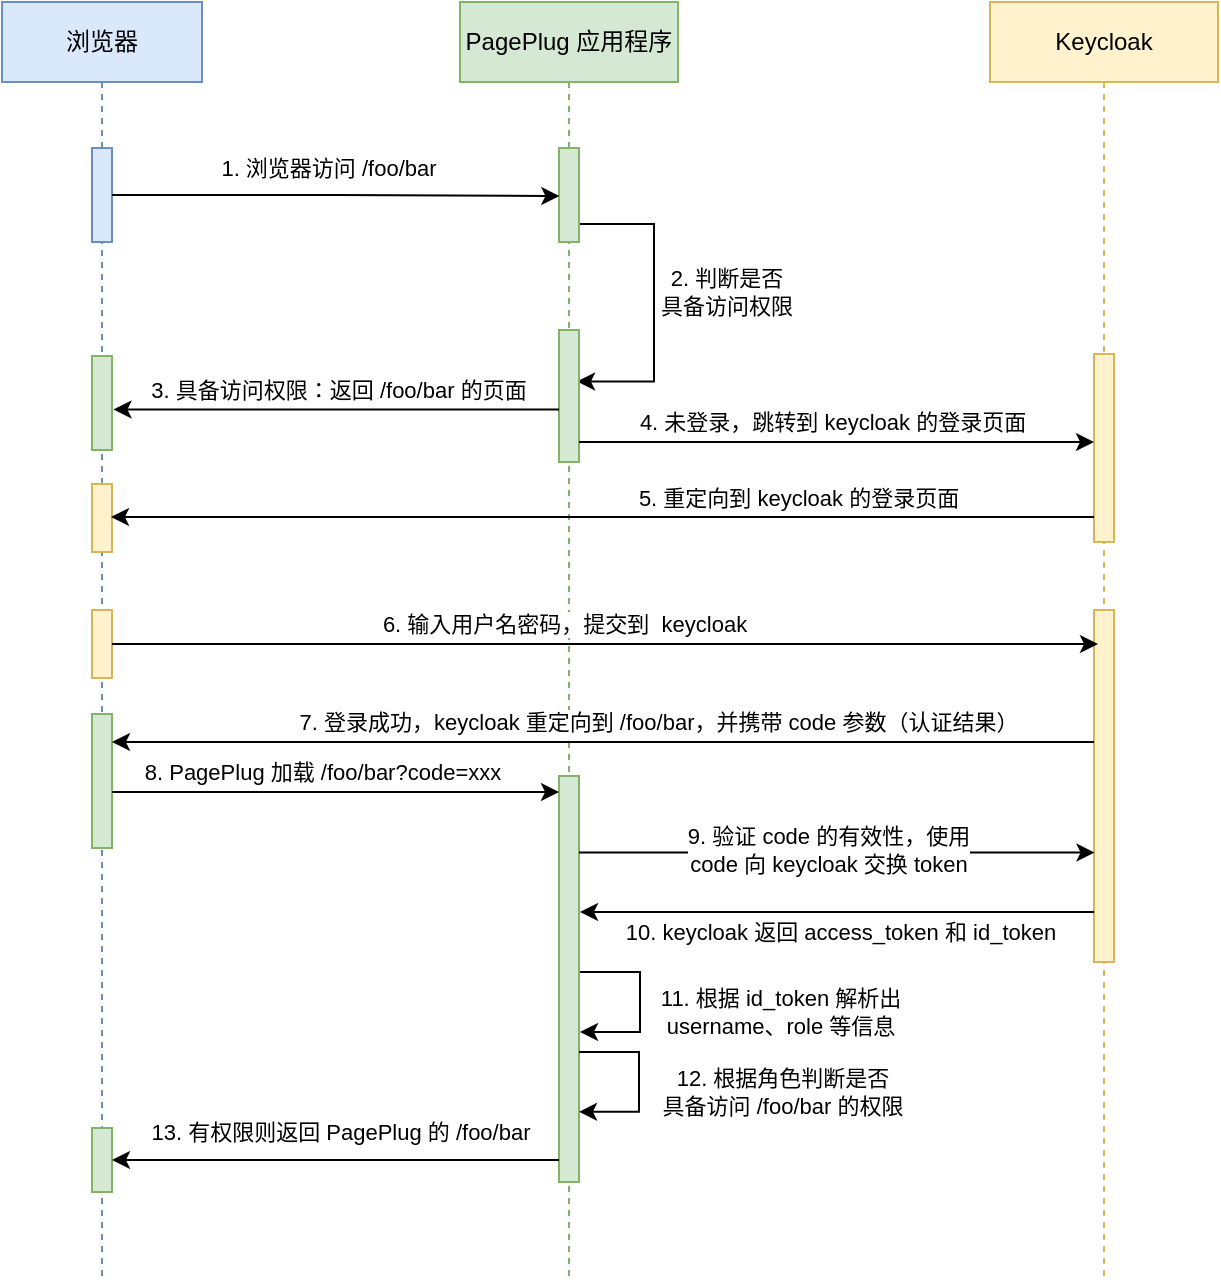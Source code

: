<mxfile version="17.2.4" type="device" pages="4"><diagram id="oKPILsLDFuCRK46a3jwU" name="第 1 页"><mxGraphModel dx="1422" dy="2044" grid="1" gridSize="10" guides="1" tooltips="1" connect="1" arrows="1" fold="1" page="1" pageScale="1" pageWidth="827" pageHeight="1169" math="0" shadow="0"><root><mxCell id="0"/><mxCell id="1" parent="0"/><mxCell id="AQkaFnhrsGPg9pRmZeqi-3" value="浏览器" style="shape=umlLifeline;perimeter=lifelinePerimeter;whiteSpace=wrap;html=1;container=1;collapsible=0;recursiveResize=0;outlineConnect=0;fillColor=#dae8fc;strokeColor=#6c8ebf;" parent="1" vertex="1"><mxGeometry x="90" y="-1120" width="100" height="640" as="geometry"/></mxCell><mxCell id="AQkaFnhrsGPg9pRmZeqi-5" value="" style="html=1;points=[];perimeter=orthogonalPerimeter;fillColor=#dae8fc;strokeColor=#6c8ebf;" parent="AQkaFnhrsGPg9pRmZeqi-3" vertex="1"><mxGeometry x="45" y="73" width="10" height="47" as="geometry"/></mxCell><mxCell id="AQkaFnhrsGPg9pRmZeqi-13" value="" style="html=1;points=[];perimeter=orthogonalPerimeter;fillColor=#d5e8d4;strokeColor=#82b366;" parent="AQkaFnhrsGPg9pRmZeqi-3" vertex="1"><mxGeometry x="45" y="177" width="10" height="47" as="geometry"/></mxCell><mxCell id="AQkaFnhrsGPg9pRmZeqi-24" value="" style="html=1;points=[];perimeter=orthogonalPerimeter;fillColor=#fff2cc;strokeColor=#d6b656;" parent="AQkaFnhrsGPg9pRmZeqi-3" vertex="1"><mxGeometry x="45" y="241" width="10" height="34" as="geometry"/></mxCell><mxCell id="AQkaFnhrsGPg9pRmZeqi-28" value="" style="html=1;points=[];perimeter=orthogonalPerimeter;fillColor=#fff2cc;strokeColor=#d6b656;" parent="AQkaFnhrsGPg9pRmZeqi-3" vertex="1"><mxGeometry x="45" y="304" width="10" height="34" as="geometry"/></mxCell><mxCell id="AQkaFnhrsGPg9pRmZeqi-34" value="" style="html=1;points=[];perimeter=orthogonalPerimeter;fillColor=#d5e8d4;strokeColor=#82b366;" parent="AQkaFnhrsGPg9pRmZeqi-3" vertex="1"><mxGeometry x="45" y="356" width="10" height="67" as="geometry"/></mxCell><mxCell id="AQkaFnhrsGPg9pRmZeqi-44" value="" style="html=1;points=[];perimeter=orthogonalPerimeter;fillColor=#d5e8d4;strokeColor=#82b366;" parent="AQkaFnhrsGPg9pRmZeqi-3" vertex="1"><mxGeometry x="45" y="563" width="10" height="32" as="geometry"/></mxCell><mxCell id="AQkaFnhrsGPg9pRmZeqi-4" value="PagePlug 应用程序" style="shape=umlLifeline;perimeter=lifelinePerimeter;whiteSpace=wrap;html=1;container=1;collapsible=0;recursiveResize=0;outlineConnect=0;fillColor=#d5e8d4;strokeColor=#82b366;" parent="1" vertex="1"><mxGeometry x="319" y="-1120" width="109" height="640" as="geometry"/></mxCell><mxCell id="AQkaFnhrsGPg9pRmZeqi-11" style="edgeStyle=orthogonalEdgeStyle;rounded=0;orthogonalLoop=1;jettySize=auto;html=1;entryX=0.9;entryY=0.39;entryDx=0;entryDy=0;entryPerimeter=0;" parent="AQkaFnhrsGPg9pRmZeqi-4" source="AQkaFnhrsGPg9pRmZeqi-6" target="AQkaFnhrsGPg9pRmZeqi-10" edge="1"><mxGeometry relative="1" as="geometry"><Array as="points"><mxPoint x="97" y="111"/><mxPoint x="97" y="190"/></Array></mxGeometry></mxCell><mxCell id="AQkaFnhrsGPg9pRmZeqi-12" value="2. 判断是否&lt;br&gt;具备访问权限" style="edgeLabel;html=1;align=center;verticalAlign=middle;resizable=0;points=[];" parent="AQkaFnhrsGPg9pRmZeqi-11" vertex="1" connectable="0"><mxGeometry x="-0.076" relative="1" as="geometry"><mxPoint x="36" as="offset"/></mxGeometry></mxCell><mxCell id="AQkaFnhrsGPg9pRmZeqi-6" value="" style="html=1;points=[];perimeter=orthogonalPerimeter;fillColor=#d5e8d4;strokeColor=#82b366;" parent="AQkaFnhrsGPg9pRmZeqi-4" vertex="1"><mxGeometry x="49.5" y="73" width="10" height="47" as="geometry"/></mxCell><mxCell id="AQkaFnhrsGPg9pRmZeqi-10" value="" style="html=1;points=[];perimeter=orthogonalPerimeter;fillColor=#d5e8d4;strokeColor=#82b366;" parent="AQkaFnhrsGPg9pRmZeqi-4" vertex="1"><mxGeometry x="49.5" y="164" width="10" height="66" as="geometry"/></mxCell><mxCell id="AQkaFnhrsGPg9pRmZeqi-31" value="" style="html=1;points=[];perimeter=orthogonalPerimeter;fillColor=#d5e8d4;strokeColor=#82b366;" parent="AQkaFnhrsGPg9pRmZeqi-4" vertex="1"><mxGeometry x="49.5" y="387" width="10" height="203" as="geometry"/></mxCell><mxCell id="AQkaFnhrsGPg9pRmZeqi-42" value="11. 根据 id_token 解析出 &lt;br&gt;username、role 等信息" style="edgeStyle=orthogonalEdgeStyle;rounded=0;orthogonalLoop=1;jettySize=auto;html=1;" parent="AQkaFnhrsGPg9pRmZeqi-4" edge="1"><mxGeometry x="0.11" y="70" relative="1" as="geometry"><mxPoint x="60" y="485" as="sourcePoint"/><mxPoint x="60" y="515" as="targetPoint"/><Array as="points"><mxPoint x="90" y="485"/><mxPoint x="90" y="515"/></Array><mxPoint as="offset"/></mxGeometry></mxCell><mxCell id="AQkaFnhrsGPg9pRmZeqi-43" value="12. 根据角色判断是否&lt;br&gt;具备访问 /foo/bar 的权限" style="edgeStyle=orthogonalEdgeStyle;rounded=0;orthogonalLoop=1;jettySize=auto;html=1;exitX=1.05;exitY=0.536;exitDx=0;exitDy=0;exitPerimeter=0;" parent="AQkaFnhrsGPg9pRmZeqi-4" edge="1"><mxGeometry x="0.112" y="71" relative="1" as="geometry"><mxPoint x="59.5" y="524.998" as="sourcePoint"/><mxPoint x="59.5" y="554.91" as="targetPoint"/><Array as="points"><mxPoint x="89.5" y="524.91"/><mxPoint x="89.5" y="554.91"/></Array><mxPoint as="offset"/></mxGeometry></mxCell><mxCell id="AQkaFnhrsGPg9pRmZeqi-8" style="edgeStyle=orthogonalEdgeStyle;rounded=0;orthogonalLoop=1;jettySize=auto;html=1;entryX=0.017;entryY=0.511;entryDx=0;entryDy=0;entryPerimeter=0;" parent="1" source="AQkaFnhrsGPg9pRmZeqi-5" target="AQkaFnhrsGPg9pRmZeqi-6" edge="1"><mxGeometry relative="1" as="geometry"/></mxCell><mxCell id="AQkaFnhrsGPg9pRmZeqi-9" value="1. 浏览器访问 /foo/bar" style="edgeLabel;html=1;align=center;verticalAlign=middle;resizable=0;points=[];" parent="AQkaFnhrsGPg9pRmZeqi-8" vertex="1" connectable="0"><mxGeometry x="-0.152" y="2" relative="1" as="geometry"><mxPoint x="13" y="-12" as="offset"/></mxGeometry></mxCell><mxCell id="AQkaFnhrsGPg9pRmZeqi-15" style="edgeStyle=orthogonalEdgeStyle;rounded=0;orthogonalLoop=1;jettySize=auto;html=1;entryX=1.075;entryY=0.569;entryDx=0;entryDy=0;entryPerimeter=0;" parent="1" source="AQkaFnhrsGPg9pRmZeqi-10" target="AQkaFnhrsGPg9pRmZeqi-13" edge="1"><mxGeometry relative="1" as="geometry"><Array as="points"><mxPoint x="257" y="-916"/></Array></mxGeometry></mxCell><mxCell id="AQkaFnhrsGPg9pRmZeqi-16" value="3. 具备访问权限：返回 /foo/bar 的页面" style="edgeLabel;html=1;align=center;verticalAlign=middle;resizable=0;points=[];" parent="AQkaFnhrsGPg9pRmZeqi-15" vertex="1" connectable="0"><mxGeometry x="0.042" relative="1" as="geometry"><mxPoint x="5" y="-10" as="offset"/></mxGeometry></mxCell><mxCell id="AQkaFnhrsGPg9pRmZeqi-17" value="Keycloak" style="shape=umlLifeline;perimeter=lifelinePerimeter;whiteSpace=wrap;html=1;container=1;collapsible=0;recursiveResize=0;outlineConnect=0;fillColor=#fff2cc;strokeColor=#d6b656;" parent="1" vertex="1"><mxGeometry x="584" y="-1120" width="114" height="640" as="geometry"/></mxCell><mxCell id="AQkaFnhrsGPg9pRmZeqi-21" value="" style="html=1;points=[];perimeter=orthogonalPerimeter;fillColor=#fff2cc;strokeColor=#d6b656;" parent="AQkaFnhrsGPg9pRmZeqi-17" vertex="1"><mxGeometry x="52" y="176" width="10" height="94" as="geometry"/></mxCell><mxCell id="AQkaFnhrsGPg9pRmZeqi-27" value="" style="html=1;points=[];perimeter=orthogonalPerimeter;fillColor=#fff2cc;strokeColor=#d6b656;" parent="AQkaFnhrsGPg9pRmZeqi-17" vertex="1"><mxGeometry x="52" y="304" width="10" height="176" as="geometry"/></mxCell><mxCell id="AQkaFnhrsGPg9pRmZeqi-22" style="edgeStyle=orthogonalEdgeStyle;rounded=0;orthogonalLoop=1;jettySize=auto;html=1;" parent="1" source="AQkaFnhrsGPg9pRmZeqi-10" target="AQkaFnhrsGPg9pRmZeqi-21" edge="1"><mxGeometry relative="1" as="geometry"><Array as="points"><mxPoint x="571" y="-900"/><mxPoint x="571" y="-900"/></Array></mxGeometry></mxCell><mxCell id="AQkaFnhrsGPg9pRmZeqi-23" value="4. 未登录，跳转到 keycloak 的登录页面" style="edgeLabel;html=1;align=center;verticalAlign=middle;resizable=0;points=[];" parent="AQkaFnhrsGPg9pRmZeqi-22" vertex="1" connectable="0"><mxGeometry x="-0.115" y="2" relative="1" as="geometry"><mxPoint x="12" y="-8" as="offset"/></mxGeometry></mxCell><mxCell id="AQkaFnhrsGPg9pRmZeqi-25" style="edgeStyle=orthogonalEdgeStyle;rounded=0;orthogonalLoop=1;jettySize=auto;html=1;entryX=0.95;entryY=0.485;entryDx=0;entryDy=0;entryPerimeter=0;" parent="1" source="AQkaFnhrsGPg9pRmZeqi-21" target="AQkaFnhrsGPg9pRmZeqi-24" edge="1"><mxGeometry relative="1" as="geometry"><Array as="points"><mxPoint x="389" y="-863"/></Array></mxGeometry></mxCell><mxCell id="AQkaFnhrsGPg9pRmZeqi-26" value="5. 重定向到 keycloak 的登录页面" style="edgeLabel;html=1;align=center;verticalAlign=middle;resizable=0;points=[];" parent="AQkaFnhrsGPg9pRmZeqi-25" vertex="1" connectable="0"><mxGeometry x="-0.425" y="1" relative="1" as="geometry"><mxPoint x="-7" y="-11" as="offset"/></mxGeometry></mxCell><mxCell id="AQkaFnhrsGPg9pRmZeqi-29" style="edgeStyle=orthogonalEdgeStyle;rounded=0;orthogonalLoop=1;jettySize=auto;html=1;" parent="1" source="AQkaFnhrsGPg9pRmZeqi-28" edge="1"><mxGeometry relative="1" as="geometry"><mxPoint x="638" y="-799" as="targetPoint"/><Array as="points"><mxPoint x="637" y="-799"/></Array></mxGeometry></mxCell><mxCell id="AQkaFnhrsGPg9pRmZeqi-30" value="6. 输入用户名密码，提交到&amp;nbsp; keycloak" style="edgeLabel;html=1;align=center;verticalAlign=middle;resizable=0;points=[];" parent="AQkaFnhrsGPg9pRmZeqi-29" vertex="1" connectable="0"><mxGeometry x="-0.134" y="2" relative="1" as="geometry"><mxPoint x="12" y="-8" as="offset"/></mxGeometry></mxCell><mxCell id="AQkaFnhrsGPg9pRmZeqi-35" style="edgeStyle=orthogonalEdgeStyle;rounded=0;orthogonalLoop=1;jettySize=auto;html=1;" parent="1" source="AQkaFnhrsGPg9pRmZeqi-27" target="AQkaFnhrsGPg9pRmZeqi-34" edge="1"><mxGeometry relative="1" as="geometry"><Array as="points"><mxPoint x="512" y="-750"/><mxPoint x="512" y="-750"/></Array></mxGeometry></mxCell><mxCell id="AQkaFnhrsGPg9pRmZeqi-36" value="7. 登录成功，keycloak 重定向到 /foo/bar，并携带 code 参数（认证结果）" style="edgeLabel;html=1;align=center;verticalAlign=middle;resizable=0;points=[];" parent="AQkaFnhrsGPg9pRmZeqi-35" vertex="1" connectable="0"><mxGeometry x="-0.222" y="-2" relative="1" as="geometry"><mxPoint x="-27" y="-8" as="offset"/></mxGeometry></mxCell><mxCell id="AQkaFnhrsGPg9pRmZeqi-37" style="edgeStyle=orthogonalEdgeStyle;rounded=0;orthogonalLoop=1;jettySize=auto;html=1;" parent="1" source="AQkaFnhrsGPg9pRmZeqi-34" target="AQkaFnhrsGPg9pRmZeqi-31" edge="1"><mxGeometry relative="1" as="geometry"><Array as="points"><mxPoint x="199" y="-725"/><mxPoint x="199" y="-725"/></Array></mxGeometry></mxCell><mxCell id="AQkaFnhrsGPg9pRmZeqi-38" value="8. PagePlug 加载 /foo/bar?code=xxx" style="edgeLabel;html=1;align=center;verticalAlign=middle;resizable=0;points=[];" parent="AQkaFnhrsGPg9pRmZeqi-37" vertex="1" connectable="0"><mxGeometry x="-0.092" relative="1" as="geometry"><mxPoint x="3" y="-10" as="offset"/></mxGeometry></mxCell><mxCell id="AQkaFnhrsGPg9pRmZeqi-39" style="edgeStyle=orthogonalEdgeStyle;rounded=0;orthogonalLoop=1;jettySize=auto;html=1;entryX=0.025;entryY=0.689;entryDx=0;entryDy=0;entryPerimeter=0;" parent="1" source="AQkaFnhrsGPg9pRmZeqi-31" target="AQkaFnhrsGPg9pRmZeqi-27" edge="1"><mxGeometry relative="1" as="geometry"><mxPoint x="633" y="-695" as="targetPoint"/><Array as="points"><mxPoint x="507" y="-695"/></Array></mxGeometry></mxCell><mxCell id="AQkaFnhrsGPg9pRmZeqi-40" value="9. 验证 code 的有效性，使用 &lt;br&gt;code 向 keycloak 交换 token" style="edgeLabel;html=1;align=center;verticalAlign=middle;resizable=0;points=[];" parent="AQkaFnhrsGPg9pRmZeqi-39" vertex="1" connectable="0"><mxGeometry x="-0.056" relative="1" as="geometry"><mxPoint x="3" y="-2" as="offset"/></mxGeometry></mxCell><mxCell id="AQkaFnhrsGPg9pRmZeqi-41" value="10. keycloak 返回 access_token 和 id_token" style="edgeStyle=orthogonalEdgeStyle;rounded=0;orthogonalLoop=1;jettySize=auto;html=1;" parent="1" source="AQkaFnhrsGPg9pRmZeqi-27" edge="1"><mxGeometry x="-0.012" y="10" relative="1" as="geometry"><mxPoint x="379" y="-665" as="targetPoint"/><Array as="points"><mxPoint x="379" y="-665"/></Array><mxPoint as="offset"/></mxGeometry></mxCell><mxCell id="AQkaFnhrsGPg9pRmZeqi-46" style="edgeStyle=orthogonalEdgeStyle;rounded=0;orthogonalLoop=1;jettySize=auto;html=1;" parent="1" source="AQkaFnhrsGPg9pRmZeqi-31" target="AQkaFnhrsGPg9pRmZeqi-44" edge="1"><mxGeometry relative="1" as="geometry"><Array as="points"><mxPoint x="309" y="-541"/><mxPoint x="309" y="-541"/></Array></mxGeometry></mxCell><mxCell id="AQkaFnhrsGPg9pRmZeqi-47" value="13. 有权限则返回 PagePlug 的 /foo/bar" style="edgeLabel;html=1;align=center;verticalAlign=middle;resizable=0;points=[];" parent="AQkaFnhrsGPg9pRmZeqi-46" vertex="1" connectable="0"><mxGeometry x="0.139" relative="1" as="geometry"><mxPoint x="18" y="-14" as="offset"/></mxGeometry></mxCell></root></mxGraphModel></diagram><diagram id="pt9jRjvQqHNX1Bb_-T0a" name="SSO"><mxGraphModel dx="677" dy="1617" grid="0" gridSize="10" guides="1" tooltips="1" connect="1" arrows="1" fold="1" page="0" pageScale="1" pageWidth="827" pageHeight="1169" math="0" shadow="0"><root><mxCell id="0"/><mxCell id="1" parent="0"/><mxCell id="uDWTOKDmro3Sli2gKBqn-1" value="浏览器" style="shape=umlLifeline;perimeter=lifelinePerimeter;whiteSpace=wrap;html=1;container=1;collapsible=0;recursiveResize=0;outlineConnect=0;fillColor=#dae8fc;strokeColor=#6c8ebf;" vertex="1" parent="1"><mxGeometry x="90" y="-1120" width="100" height="730" as="geometry"/></mxCell><mxCell id="uDWTOKDmro3Sli2gKBqn-2" value="" style="html=1;points=[];perimeter=orthogonalPerimeter;fillColor=#dae8fc;strokeColor=#6c8ebf;" vertex="1" parent="uDWTOKDmro3Sli2gKBqn-1"><mxGeometry x="45" y="73" width="10" height="70" as="geometry"/></mxCell><mxCell id="uDWTOKDmro3Sli2gKBqn-4" value="" style="html=1;points=[];perimeter=orthogonalPerimeter;fillColor=#fff2cc;strokeColor=#d6b656;" vertex="1" parent="uDWTOKDmro3Sli2gKBqn-1"><mxGeometry x="45" y="178" width="10" height="34" as="geometry"/></mxCell><mxCell id="uDWTOKDmro3Sli2gKBqn-5" value="" style="html=1;points=[];perimeter=orthogonalPerimeter;fillColor=#fff2cc;strokeColor=#d6b656;" vertex="1" parent="uDWTOKDmro3Sli2gKBqn-1"><mxGeometry x="45" y="247" width="10" height="34" as="geometry"/></mxCell><mxCell id="uDWTOKDmro3Sli2gKBqn-6" value="" style="html=1;points=[];perimeter=orthogonalPerimeter;fillColor=#d5e8d4;strokeColor=#82b366;" vertex="1" parent="uDWTOKDmro3Sli2gKBqn-1"><mxGeometry x="45" y="316" width="10" height="67" as="geometry"/></mxCell><mxCell id="uDWTOKDmro3Sli2gKBqn-58" value="" style="html=1;points=[];perimeter=orthogonalPerimeter;fillColor=#d5e8d4;strokeColor=#82b366;" vertex="1" parent="uDWTOKDmro3Sli2gKBqn-1"><mxGeometry x="45" y="677" width="10" height="32" as="geometry"/></mxCell><mxCell id="uDWTOKDmro3Sli2gKBqn-8" value="应用程序" style="shape=umlLifeline;perimeter=lifelinePerimeter;whiteSpace=wrap;html=1;container=1;collapsible=0;recursiveResize=0;outlineConnect=0;fillColor=#d5e8d4;strokeColor=#82b366;" vertex="1" parent="1"><mxGeometry x="319" y="-1120" width="109" height="733" as="geometry"/></mxCell><mxCell id="uDWTOKDmro3Sli2gKBqn-12" value="" style="html=1;points=[];perimeter=orthogonalPerimeter;fillColor=#d5e8d4;strokeColor=#82b366;" vertex="1" parent="uDWTOKDmro3Sli2gKBqn-8"><mxGeometry x="49.5" y="73" width="10" height="66" as="geometry"/></mxCell><mxCell id="uDWTOKDmro3Sli2gKBqn-13" value="" style="html=1;points=[];perimeter=orthogonalPerimeter;fillColor=#d5e8d4;strokeColor=#82b366;" vertex="1" parent="uDWTOKDmro3Sli2gKBqn-8"><mxGeometry x="49.5" y="347" width="10" height="366" as="geometry"/></mxCell><mxCell id="uDWTOKDmro3Sli2gKBqn-56" value="11. 将获取到的用户信息写入&lt;br&gt;应用程序自身的用户表里" style="edgeStyle=orthogonalEdgeStyle;rounded=0;orthogonalLoop=1;jettySize=auto;html=1;" edge="1" parent="uDWTOKDmro3Sli2gKBqn-8"><mxGeometry x="-0.015" y="23" relative="1" as="geometry"><mxPoint x="59" y="593" as="sourcePoint"/><mxPoint x="59" y="650" as="targetPoint"/><Array as="points"><mxPoint x="140" y="593"/><mxPoint x="140" y="650"/></Array><mxPoint as="offset"/></mxGeometry></mxCell><mxCell id="uDWTOKDmro3Sli2gKBqn-16" style="edgeStyle=orthogonalEdgeStyle;rounded=0;orthogonalLoop=1;jettySize=auto;html=1;entryX=0.017;entryY=0.511;entryDx=0;entryDy=0;entryPerimeter=0;" edge="1" parent="1" source="uDWTOKDmro3Sli2gKBqn-2"><mxGeometry relative="1" as="geometry"><mxPoint x="368.67" y="-1022.983" as="targetPoint"/><Array as="points"><mxPoint x="201" y="-1023"/><mxPoint x="201" y="-1023"/></Array></mxGeometry></mxCell><mxCell id="uDWTOKDmro3Sli2gKBqn-17" value="1. 浏览器访问 /foo/bar" style="edgeLabel;html=1;align=center;verticalAlign=middle;resizable=0;points=[];" vertex="1" connectable="0" parent="uDWTOKDmro3Sli2gKBqn-16"><mxGeometry x="-0.152" y="2" relative="1" as="geometry"><mxPoint x="13" y="-12" as="offset"/></mxGeometry></mxCell><mxCell id="uDWTOKDmro3Sli2gKBqn-20" value="统一认证服务器" style="shape=umlLifeline;perimeter=lifelinePerimeter;whiteSpace=wrap;html=1;container=1;collapsible=0;recursiveResize=0;outlineConnect=0;fillColor=#fff2cc;strokeColor=#d6b656;" vertex="1" parent="1"><mxGeometry x="584" y="-1120" width="134" height="640" as="geometry"/></mxCell><mxCell id="uDWTOKDmro3Sli2gKBqn-21" value="" style="html=1;points=[];perimeter=orthogonalPerimeter;fillColor=#fff2cc;strokeColor=#d6b656;" vertex="1" parent="uDWTOKDmro3Sli2gKBqn-20"><mxGeometry x="62" y="69" width="10" height="158" as="geometry"/></mxCell><mxCell id="uDWTOKDmro3Sli2gKBqn-22" value="" style="html=1;points=[];perimeter=orthogonalPerimeter;fillColor=#fff2cc;strokeColor=#d6b656;" vertex="1" parent="uDWTOKDmro3Sli2gKBqn-20"><mxGeometry x="62" y="313" width="10" height="127" as="geometry"/></mxCell><mxCell id="uDWTOKDmro3Sli2gKBqn-46" value="" style="html=1;points=[];perimeter=orthogonalPerimeter;fillColor=#fff2cc;strokeColor=#d6b656;" vertex="1" parent="uDWTOKDmro3Sli2gKBqn-20"><mxGeometry x="62" y="463" width="10" height="134" as="geometry"/></mxCell><mxCell id="uDWTOKDmro3Sli2gKBqn-47" value="" style="html=1;points=[];perimeter=orthogonalPerimeter;fillColor=#fff2cc;strokeColor=#d6b656;" vertex="1" parent="uDWTOKDmro3Sli2gKBqn-20"><mxGeometry x="62" y="247" width="10" height="34" as="geometry"/></mxCell><mxCell id="uDWTOKDmro3Sli2gKBqn-29" style="edgeStyle=orthogonalEdgeStyle;rounded=0;orthogonalLoop=1;jettySize=auto;html=1;" edge="1" parent="1" source="uDWTOKDmro3Sli2gKBqn-22" target="uDWTOKDmro3Sli2gKBqn-6"><mxGeometry relative="1" as="geometry"><Array as="points"><mxPoint x="512" y="-790"/><mxPoint x="512" y="-790"/></Array></mxGeometry></mxCell><mxCell id="uDWTOKDmro3Sli2gKBqn-30" value="5. 登录成功，统一认证服务器 重定向到 /foo/bar，并携带 code 参数（认证凭证）" style="edgeLabel;html=1;align=center;verticalAlign=middle;resizable=0;points=[];" vertex="1" connectable="0" parent="uDWTOKDmro3Sli2gKBqn-29"><mxGeometry x="-0.222" y="-2" relative="1" as="geometry"><mxPoint x="-27" y="-8" as="offset"/></mxGeometry></mxCell><mxCell id="uDWTOKDmro3Sli2gKBqn-31" style="edgeStyle=orthogonalEdgeStyle;rounded=0;orthogonalLoop=1;jettySize=auto;html=1;" edge="1" parent="1" source="uDWTOKDmro3Sli2gKBqn-6" target="uDWTOKDmro3Sli2gKBqn-13"><mxGeometry relative="1" as="geometry"><Array as="points"><mxPoint x="199" y="-765"/><mxPoint x="199" y="-765"/></Array></mxGeometry></mxCell><mxCell id="uDWTOKDmro3Sli2gKBqn-32" value="6. 应用程序处理 /foo/bar?code=xxx" style="edgeLabel;html=1;align=center;verticalAlign=middle;resizable=0;points=[];" vertex="1" connectable="0" parent="uDWTOKDmro3Sli2gKBqn-31"><mxGeometry x="-0.092" relative="1" as="geometry"><mxPoint x="3" y="-10" as="offset"/></mxGeometry></mxCell><mxCell id="uDWTOKDmro3Sli2gKBqn-33" style="edgeStyle=orthogonalEdgeStyle;rounded=0;orthogonalLoop=1;jettySize=auto;html=1;" edge="1" parent="1" source="uDWTOKDmro3Sli2gKBqn-13" target="uDWTOKDmro3Sli2gKBqn-22"><mxGeometry relative="1" as="geometry"><mxPoint x="532" y="-755" as="targetPoint"/><Array as="points"><mxPoint x="566" y="-734"/><mxPoint x="566" y="-734"/></Array></mxGeometry></mxCell><mxCell id="uDWTOKDmro3Sli2gKBqn-50" value="&lt;div&gt;7. 使用认证凭证 code&lt;/div&gt;&lt;div&gt;请求 统一认证服务器&lt;/div&gt;&lt;div&gt;以兑换访问 token&lt;/div&gt;" style="edgeLabel;html=1;align=center;verticalAlign=middle;resizable=0;points=[];" vertex="1" connectable="0" parent="uDWTOKDmro3Sli2gKBqn-33"><mxGeometry x="0.1" y="1" relative="1" as="geometry"><mxPoint x="-22" y="-8" as="offset"/></mxGeometry></mxCell><mxCell id="uDWTOKDmro3Sli2gKBqn-35" value="8. 统一认证服务器 返回 access_token 和 id_token" style="edgeStyle=orthogonalEdgeStyle;rounded=0;orthogonalLoop=1;jettySize=auto;html=1;" edge="1" parent="1" source="uDWTOKDmro3Sli2gKBqn-22"><mxGeometry x="-0.012" y="10" relative="1" as="geometry"><mxPoint x="379" y="-705" as="targetPoint"/><Array as="points"><mxPoint x="379" y="-705"/></Array><mxPoint as="offset"/></mxGeometry></mxCell><mxCell id="uDWTOKDmro3Sli2gKBqn-41" style="edgeStyle=orthogonalEdgeStyle;rounded=0;orthogonalLoop=1;jettySize=auto;html=1;entryX=-0.11;entryY=0.372;entryDx=0;entryDy=0;entryPerimeter=0;" edge="1" parent="1" source="uDWTOKDmro3Sli2gKBqn-12" target="uDWTOKDmro3Sli2gKBqn-21"><mxGeometry relative="1" as="geometry"><Array as="points"><mxPoint x="451" y="-992"/><mxPoint x="451" y="-992"/></Array></mxGeometry></mxCell><mxCell id="uDWTOKDmro3Sli2gKBqn-42" value="2. 未登录，跳转到 统一认证服务器 的登录页面" style="edgeLabel;html=1;align=center;verticalAlign=middle;resizable=0;points=[];" vertex="1" connectable="0" parent="uDWTOKDmro3Sli2gKBqn-41"><mxGeometry x="-0.4" y="1" relative="1" as="geometry"><mxPoint x="48" as="offset"/></mxGeometry></mxCell><mxCell id="uDWTOKDmro3Sli2gKBqn-43" style="edgeStyle=orthogonalEdgeStyle;rounded=0;orthogonalLoop=1;jettySize=auto;html=1;entryX=0.99;entryY=0.497;entryDx=0;entryDy=0;entryPerimeter=0;" edge="1" parent="1" source="uDWTOKDmro3Sli2gKBqn-21" target="uDWTOKDmro3Sli2gKBqn-4"><mxGeometry relative="1" as="geometry"><Array as="points"><mxPoint x="512" y="-925"/><mxPoint x="512" y="-925"/></Array></mxGeometry></mxCell><mxCell id="uDWTOKDmro3Sli2gKBqn-44" value="3. 重定向到 统一认证服务器 的登录页面" style="edgeLabel;html=1;align=center;verticalAlign=middle;resizable=0;points=[];" vertex="1" connectable="0" parent="uDWTOKDmro3Sli2gKBqn-43"><mxGeometry x="-0.047" y="-2" relative="1" as="geometry"><mxPoint as="offset"/></mxGeometry></mxCell><mxCell id="uDWTOKDmro3Sli2gKBqn-48" style="edgeStyle=orthogonalEdgeStyle;rounded=0;orthogonalLoop=1;jettySize=auto;html=1;entryX=0.129;entryY=0.443;entryDx=0;entryDy=0;entryPerimeter=0;" edge="1" parent="1" source="uDWTOKDmro3Sli2gKBqn-5" target="uDWTOKDmro3Sli2gKBqn-47"><mxGeometry relative="1" as="geometry"/></mxCell><mxCell id="uDWTOKDmro3Sli2gKBqn-49" value="4. 输入用户名密码，提交到&amp;nbsp; 统一认证服务器" style="edgeLabel;html=1;align=center;verticalAlign=middle;resizable=0;points=[];" vertex="1" connectable="0" parent="uDWTOKDmro3Sli2gKBqn-48"><mxGeometry x="0.038" y="2" relative="1" as="geometry"><mxPoint as="offset"/></mxGeometry></mxCell><mxCell id="uDWTOKDmro3Sli2gKBqn-51" style="edgeStyle=orthogonalEdgeStyle;rounded=0;orthogonalLoop=1;jettySize=auto;html=1;entryX=0.033;entryY=0.167;entryDx=0;entryDy=0;entryPerimeter=0;" edge="1" parent="1" source="uDWTOKDmro3Sli2gKBqn-13" target="uDWTOKDmro3Sli2gKBqn-46"><mxGeometry relative="1" as="geometry"><Array as="points"><mxPoint x="507" y="-627"/></Array></mxGeometry></mxCell><mxCell id="uDWTOKDmro3Sli2gKBqn-52" value="9. 应用程序使用 id_token 请求 &lt;br&gt;统一认证服务器获取用户信息" style="edgeLabel;html=1;align=center;verticalAlign=middle;resizable=0;points=[];" vertex="1" connectable="0" parent="uDWTOKDmro3Sli2gKBqn-51"><mxGeometry x="-0.614" y="1" relative="1" as="geometry"><mxPoint x="78" y="3" as="offset"/></mxGeometry></mxCell><mxCell id="uDWTOKDmro3Sli2gKBqn-60" style="edgeStyle=orthogonalEdgeStyle;rounded=0;orthogonalLoop=1;jettySize=auto;html=1;exitX=-0.074;exitY=0.947;exitDx=0;exitDy=0;exitPerimeter=0;" edge="1" parent="1" source="uDWTOKDmro3Sli2gKBqn-13" target="uDWTOKDmro3Sli2gKBqn-58"><mxGeometry relative="1" as="geometry"/></mxCell><mxCell id="uDWTOKDmro3Sli2gKBqn-61" value="12. 返回 /foo/bar 的内容" style="edgeLabel;html=1;align=center;verticalAlign=middle;resizable=0;points=[];" vertex="1" connectable="0" parent="uDWTOKDmro3Sli2gKBqn-60"><mxGeometry x="-0.045" y="2" relative="1" as="geometry"><mxPoint x="-12" y="-3" as="offset"/></mxGeometry></mxCell><mxCell id="uDWTOKDmro3Sli2gKBqn-62" style="edgeStyle=orthogonalEdgeStyle;rounded=0;orthogonalLoop=1;jettySize=auto;html=1;entryX=1.021;entryY=0.541;entryDx=0;entryDy=0;entryPerimeter=0;" edge="1" parent="1" source="uDWTOKDmro3Sli2gKBqn-46" target="uDWTOKDmro3Sli2gKBqn-13"><mxGeometry relative="1" as="geometry"><Array as="points"><mxPoint x="507" y="-576"/></Array></mxGeometry></mxCell><mxCell id="uDWTOKDmro3Sli2gKBqn-63" value="10. 统一认证服务器返回&lt;br&gt;username、email、姓名、工号 等信息" style="edgeLabel;html=1;align=center;verticalAlign=middle;resizable=0;points=[];" vertex="1" connectable="0" parent="uDWTOKDmro3Sli2gKBqn-62"><mxGeometry x="0.16" y="1" relative="1" as="geometry"><mxPoint x="19" y="1" as="offset"/></mxGeometry></mxCell><mxCell id="1gQh-r-rMt-hTcJxfknS-6" value="&lt;b style=&quot;color: rgb(0 , 0 , 0)&quot;&gt;&lt;font color=&quot;#ff3333&quot;&gt;目的用于在页面显示&lt;br&gt;当前用户是谁&lt;/font&gt;&lt;/b&gt;" style="whiteSpace=wrap;html=1;rounded=1;arcSize=50;align=center;verticalAlign=middle;strokeWidth=1;autosize=1;spacing=4;treeFolding=1;treeMoving=1;newEdgeStyle={&quot;edgeStyle&quot;:&quot;entityRelationEdgeStyle&quot;,&quot;startArrow&quot;:&quot;none&quot;,&quot;endArrow&quot;:&quot;none&quot;,&quot;segment&quot;:10,&quot;curved&quot;:1};fontColor=#FF3333;strokeColor=#CCCCCC;" vertex="1" parent="1"><mxGeometry x="685" y="-653" width="144" height="40" as="geometry"/></mxCell><mxCell id="1gQh-r-rMt-hTcJxfknS-7" value="" style="edgeStyle=entityRelationEdgeStyle;startArrow=none;endArrow=none;segment=10;curved=1;rounded=0;fontColor=#FF3333;strokeColor=#CCCCCC;" edge="1" target="1gQh-r-rMt-hTcJxfknS-6" parent="1"><mxGeometry relative="1" as="geometry"><mxPoint x="594" y="-577" as="sourcePoint"/></mxGeometry></mxCell><mxCell id="1gQh-r-rMt-hTcJxfknS-8" value="&lt;b&gt;不同的应用系统有不同的&lt;br&gt;角色和权限信息，所以需要各个&lt;br&gt;应用程序各自维护自己的角色&lt;br&gt;和权限，所以要记录用户信息&lt;/b&gt;" style="whiteSpace=wrap;html=1;rounded=1;arcSize=50;align=center;verticalAlign=middle;strokeWidth=1;autosize=1;spacing=4;treeFolding=1;treeMoving=1;newEdgeStyle={&quot;edgeStyle&quot;:&quot;entityRelationEdgeStyle&quot;,&quot;startArrow&quot;:&quot;none&quot;,&quot;endArrow&quot;:&quot;none&quot;,&quot;segment&quot;:10,&quot;curved&quot;:1};fontColor=#FF3333;strokeColor=#CCCCCC;" vertex="1" parent="1"><mxGeometry x="664" y="-482" width="203" height="68" as="geometry"/></mxCell><mxCell id="1gQh-r-rMt-hTcJxfknS-9" value="" style="edgeStyle=entityRelationEdgeStyle;startArrow=none;endArrow=none;segment=10;curved=1;rounded=0;fontColor=#FF3333;strokeColor=#CCCCCC;" edge="1" parent="1"><mxGeometry relative="1" as="geometry"><mxPoint x="546" y="-491" as="sourcePoint"/><mxPoint x="664" y="-446" as="targetPoint"/></mxGeometry></mxCell></root></mxGraphModel></diagram><diagram id="hStRGKAMsLvsY2yMVtFO" name="公司级统一认证服务器"><mxGraphModel dx="1348" dy="983" grid="0" gridSize="10" guides="1" tooltips="1" connect="1" arrows="1" fold="1" page="0" pageScale="1" pageWidth="827" pageHeight="1169" math="0" shadow="0"><root><mxCell id="0"/><mxCell id="1" parent="0"/><mxCell id="0wBRummnhsv7xgDxnyZA-9" value="" style="ellipse;whiteSpace=wrap;html=1;aspect=fixed;fontColor=#000000;strokeColor=#000000;" vertex="1" parent="1"><mxGeometry x="16" y="-29" width="384" height="384" as="geometry"/></mxCell><mxCell id="0wBRummnhsv7xgDxnyZA-18" value="" style="rounded=0;whiteSpace=wrap;html=1;strokeColor=#6c8ebf;fillColor=#dae8fc;opacity=50;" vertex="1" parent="1"><mxGeometry x="-182" y="-122" width="802" height="220" as="geometry"/></mxCell><mxCell id="0wBRummnhsv7xgDxnyZA-21" style="edgeStyle=orthogonalEdgeStyle;rounded=0;orthogonalLoop=1;jettySize=auto;html=1;exitX=0.5;exitY=1;exitDx=0;exitDy=0;fontColor=#000000;strokeColor=#000000;" edge="1" parent="1" source="FblGfCZsH3aaFcpqx5dg-1" target="0wBRummnhsv7xgDxnyZA-20"><mxGeometry relative="1" as="geometry"/></mxCell><mxCell id="FblGfCZsH3aaFcpqx5dg-1" value="&lt;font color=&quot;#000000&quot;&gt;公司级&lt;br&gt;统一认证服务器&lt;br&gt;&lt;/font&gt;" style="rounded=0;whiteSpace=wrap;html=1;strokeColor=#d6b656;fillColor=#fff2cc;" vertex="1" parent="1"><mxGeometry x="150.5" y="128" width="115" height="49" as="geometry"/></mxCell><mxCell id="FblGfCZsH3aaFcpqx5dg-2" value="&lt;font color=&quot;#000000&quot;&gt;应用程序1&lt;br&gt;（OA）&lt;br&gt;&lt;/font&gt;" style="rounded=0;whiteSpace=wrap;html=1;strokeColor=#82b366;fillColor=#d5e8d4;" vertex="1" parent="1"><mxGeometry x="-14" y="244" width="110" height="50" as="geometry"/></mxCell><mxCell id="0wBRummnhsv7xgDxnyZA-1" value="&lt;font color=&quot;#000000&quot;&gt;应用程序2&lt;br&gt;（人力数字化）&lt;br&gt;&lt;/font&gt;" style="rounded=0;whiteSpace=wrap;html=1;strokeColor=#82b366;fillColor=#d5e8d4;" vertex="1" parent="1"><mxGeometry x="155.5" y="322" width="110" height="49" as="geometry"/></mxCell><mxCell id="0wBRummnhsv7xgDxnyZA-2" value="&lt;font color=&quot;#000000&quot;&gt;应用程序3&lt;br&gt;（K3 金蝶）&lt;br&gt;&lt;/font&gt;" style="rounded=0;whiteSpace=wrap;html=1;strokeColor=#82b366;fillColor=#d5e8d4;" vertex="1" parent="1"><mxGeometry x="309" y="259" width="110" height="49" as="geometry"/></mxCell><mxCell id="0wBRummnhsv7xgDxnyZA-3" value="&lt;font color=&quot;#000000&quot;&gt;应用程序4&lt;br&gt;（GitLab）&lt;br&gt;&lt;/font&gt;" style="rounded=0;whiteSpace=wrap;html=1;strokeColor=#82b366;fillColor=#d5e8d4;" vertex="1" parent="1"><mxGeometry x="339" y="142" width="110" height="49" as="geometry"/></mxCell><mxCell id="0wBRummnhsv7xgDxnyZA-4" value="&lt;font color=&quot;#000000&quot;&gt;应用程序5&lt;br&gt;（超级软件工场）&lt;br&gt;&lt;/font&gt;" style="rounded=0;whiteSpace=wrap;html=1;strokeColor=#82b366;fillColor=#d5e8d4;" vertex="1" parent="1"><mxGeometry x="320" y="21" width="110" height="49" as="geometry"/></mxCell><mxCell id="0wBRummnhsv7xgDxnyZA-5" value="&lt;font color=&quot;#000000&quot;&gt;应用程序6&lt;br&gt;（项目管理）&lt;br&gt;&lt;/font&gt;" style="rounded=0;whiteSpace=wrap;html=1;strokeColor=#82b366;fillColor=#d5e8d4;" vertex="1" parent="1"><mxGeometry x="150.5" y="-49" width="110" height="49" as="geometry"/></mxCell><mxCell id="0wBRummnhsv7xgDxnyZA-6" value="&lt;font color=&quot;#000000&quot;&gt;应用程序7&lt;br&gt;（流程中心）&lt;br&gt;&lt;/font&gt;" style="rounded=0;whiteSpace=wrap;html=1;strokeColor=#82b366;fillColor=#d5e8d4;" vertex="1" parent="1"><mxGeometry x="-1" y="19" width="110" height="49" as="geometry"/></mxCell><mxCell id="0wBRummnhsv7xgDxnyZA-7" value="&lt;font color=&quot;#000000&quot;&gt;应用程序 ... N&lt;br&gt;（XXX）&lt;br&gt;&lt;/font&gt;" style="rounded=0;whiteSpace=wrap;html=1;strokeColor=#82b366;fillColor=#d5e8d4;" vertex="1" parent="1"><mxGeometry x="-52" y="142" width="110" height="49" as="geometry"/></mxCell><mxCell id="0wBRummnhsv7xgDxnyZA-10" value="&lt;font color=&quot;#cccccc&quot;&gt;认证后获取到用户信息写入应用程序自身的用户表，具备应用自身的角色和权限&lt;/font&gt;" style="text;html=1;strokeColor=none;fillColor=none;align=center;verticalAlign=middle;whiteSpace=wrap;rounded=0;fontColor=#000000;" vertex="1" parent="1"><mxGeometry x="-174" y="245.5" width="150" height="48.5" as="geometry"/></mxCell><mxCell id="0wBRummnhsv7xgDxnyZA-11" value="&lt;font color=&quot;#cccccc&quot;&gt;认证后获取到用户信息写入应用程序自身的用户表，具备应用自身的角色和权限&lt;/font&gt;" style="text;html=1;strokeColor=none;fillColor=none;align=center;verticalAlign=middle;whiteSpace=wrap;rounded=0;fontColor=#000000;" vertex="1" parent="1"><mxGeometry x="138" y="384" width="150" height="48.5" as="geometry"/></mxCell><mxCell id="0wBRummnhsv7xgDxnyZA-12" value="&lt;font color=&quot;#cccccc&quot;&gt;认证后获取到用户信息写入应用程序自身的用户表，具备应用自身的角色和权限&lt;/font&gt;" style="text;html=1;strokeColor=none;fillColor=none;align=center;verticalAlign=middle;whiteSpace=wrap;rounded=0;fontColor=#000000;" vertex="1" parent="1"><mxGeometry x="436" y="259" width="150" height="48.5" as="geometry"/></mxCell><mxCell id="0wBRummnhsv7xgDxnyZA-13" value="&lt;font color=&quot;#cccccc&quot;&gt;认证后获取到用户信息写入应用程序自身的用户表，具备应用自身的角色和权限&lt;/font&gt;" style="text;html=1;strokeColor=none;fillColor=none;align=center;verticalAlign=middle;whiteSpace=wrap;rounded=0;fontColor=#000000;" vertex="1" parent="1"><mxGeometry x="467" y="142.5" width="150" height="48.5" as="geometry"/></mxCell><mxCell id="0wBRummnhsv7xgDxnyZA-14" value="&lt;font color=&quot;#cccccc&quot;&gt;认证后获取到用户信息写入应用程序自身的用户表，具备应用自身的角色和权限&lt;/font&gt;" style="text;html=1;strokeColor=none;fillColor=none;align=center;verticalAlign=middle;whiteSpace=wrap;rounded=0;fontColor=#000000;" vertex="1" parent="1"><mxGeometry x="449" y="19" width="150" height="48.5" as="geometry"/></mxCell><mxCell id="0wBRummnhsv7xgDxnyZA-15" value="&lt;font color=&quot;#cccccc&quot;&gt;认证后获取到用户信息写入应用程序自身的用户表，具备应用自身的角色和权限&lt;/font&gt;" style="text;html=1;strokeColor=none;fillColor=none;align=center;verticalAlign=middle;whiteSpace=wrap;rounded=0;fontColor=#000000;" vertex="1" parent="1"><mxGeometry x="133" y="-111" width="150" height="48.5" as="geometry"/></mxCell><mxCell id="0wBRummnhsv7xgDxnyZA-16" value="&lt;font color=&quot;#cccccc&quot;&gt;认证后获取到用户信息写入应用程序自身的用户表，具备应用自身的角色和权限&lt;/font&gt;" style="text;html=1;strokeColor=none;fillColor=none;align=center;verticalAlign=middle;whiteSpace=wrap;rounded=0;fontColor=#000000;" vertex="1" parent="1"><mxGeometry x="-169" y="19" width="150" height="48.5" as="geometry"/></mxCell><mxCell id="0wBRummnhsv7xgDxnyZA-17" value="&lt;font color=&quot;#cccccc&quot;&gt;认证后获取到用户信息写入应用程序自身的用户表，具备应用自身的角色和权限&lt;/font&gt;" style="text;html=1;strokeColor=none;fillColor=none;align=center;verticalAlign=middle;whiteSpace=wrap;rounded=0;fontColor=#000000;" vertex="1" parent="1"><mxGeometry x="-225" y="142" width="150" height="48.5" as="geometry"/></mxCell><mxCell id="0wBRummnhsv7xgDxnyZA-19" value="&lt;font color=&quot;#0000cc&quot;&gt;&lt;b&gt;这三个应用程序都属于超级软件工场，它们具备同样的角色系统，如果各自再维护一套用户系统显得冗余&lt;/b&gt;&lt;/font&gt;" style="text;html=1;strokeColor=none;fillColor=none;align=center;verticalAlign=middle;whiteSpace=wrap;rounded=0;fontColor=#CCCCCC;opacity=50;" vertex="1" parent="1"><mxGeometry x="386" y="-92" width="196" height="49" as="geometry"/></mxCell><mxCell id="0wBRummnhsv7xgDxnyZA-20" value="&lt;font color=&quot;#000000&quot;&gt;统一用户&lt;br&gt;AD&lt;/font&gt;" style="rounded=0;whiteSpace=wrap;html=1;strokeColor=#9673a6;opacity=50;fillColor=#e1d5e7;" vertex="1" parent="1"><mxGeometry x="148" y="221" width="120" height="60" as="geometry"/></mxCell></root></mxGraphModel></diagram><diagram id="kVM9jZ9BT7bgXMaHziq9" name="二级 Keycloak"><mxGraphModel dx="1822" dy="875" grid="0" gridSize="10" guides="1" tooltips="1" connect="1" arrows="1" fold="1" page="0" pageScale="1" pageWidth="827" pageHeight="1169" math="0" shadow="0"><root><mxCell id="0"/><mxCell id="1" parent="0"/><mxCell id="JurbBxVM7jU-dlugPZ1A-1" value="" style="ellipse;whiteSpace=wrap;html=1;aspect=fixed;fontColor=#000000;strokeColor=#000000;" vertex="1" parent="1"><mxGeometry x="181" y="521" width="384" height="384" as="geometry"/></mxCell><mxCell id="JurbBxVM7jU-dlugPZ1A-3" style="edgeStyle=orthogonalEdgeStyle;rounded=0;orthogonalLoop=1;jettySize=auto;html=1;exitX=0.5;exitY=1;exitDx=0;exitDy=0;fontColor=#000000;strokeColor=#000000;" edge="1" parent="1" source="JurbBxVM7jU-dlugPZ1A-4" target="JurbBxVM7jU-dlugPZ1A-22"><mxGeometry relative="1" as="geometry"/></mxCell><mxCell id="JurbBxVM7jU-dlugPZ1A-4" value="&lt;font color=&quot;#000000&quot;&gt;公司级&lt;br&gt;统一认证服务器&lt;br&gt;&lt;/font&gt;" style="rounded=0;whiteSpace=wrap;html=1;strokeColor=#d6b656;fillColor=#fff2cc;" vertex="1" parent="1"><mxGeometry x="315.5" y="678" width="115" height="49" as="geometry"/></mxCell><mxCell id="JurbBxVM7jU-dlugPZ1A-5" value="&lt;font color=&quot;#000000&quot;&gt;应用程序1&lt;br&gt;（OA）&lt;br&gt;&lt;/font&gt;" style="rounded=0;whiteSpace=wrap;html=1;strokeColor=#82b366;fillColor=#d5e8d4;" vertex="1" parent="1"><mxGeometry x="151" y="794" width="110" height="50" as="geometry"/></mxCell><mxCell id="JurbBxVM7jU-dlugPZ1A-6" value="&lt;font color=&quot;#000000&quot;&gt;应用程序2&lt;br&gt;（人力数字化）&lt;br&gt;&lt;/font&gt;" style="rounded=0;whiteSpace=wrap;html=1;strokeColor=#82b366;fillColor=#d5e8d4;" vertex="1" parent="1"><mxGeometry x="320.5" y="872" width="110" height="49" as="geometry"/></mxCell><mxCell id="JurbBxVM7jU-dlugPZ1A-7" value="&lt;font color=&quot;#000000&quot;&gt;应用程序3&lt;br&gt;（K3 金蝶）&lt;br&gt;&lt;/font&gt;" style="rounded=0;whiteSpace=wrap;html=1;strokeColor=#82b366;fillColor=#d5e8d4;" vertex="1" parent="1"><mxGeometry x="474" y="809" width="110" height="49" as="geometry"/></mxCell><mxCell id="JurbBxVM7jU-dlugPZ1A-8" value="&lt;font color=&quot;#000000&quot;&gt;应用程序4&lt;br&gt;（GitLab）&lt;br&gt;&lt;/font&gt;" style="rounded=0;whiteSpace=wrap;html=1;strokeColor=#82b366;fillColor=#d5e8d4;" vertex="1" parent="1"><mxGeometry x="504" y="692" width="110" height="49" as="geometry"/></mxCell><mxCell id="JurbBxVM7jU-dlugPZ1A-12" value="&lt;font color=&quot;#000000&quot;&gt;应用程序 ... N&lt;br&gt;（XXX）&lt;br&gt;&lt;/font&gt;" style="rounded=0;whiteSpace=wrap;html=1;strokeColor=#82b366;fillColor=#d5e8d4;" vertex="1" parent="1"><mxGeometry x="113" y="692" width="110" height="49" as="geometry"/></mxCell><mxCell id="JurbBxVM7jU-dlugPZ1A-13" value="&lt;font color=&quot;#cccccc&quot;&gt;认证后获取到用户信息写入应用程序自身的用户表，具备应用自身的角色和权限&lt;/font&gt;" style="text;html=1;strokeColor=none;fillColor=none;align=center;verticalAlign=middle;whiteSpace=wrap;rounded=0;fontColor=#000000;" vertex="1" parent="1"><mxGeometry x="-9" y="795.5" width="150" height="48.5" as="geometry"/></mxCell><mxCell id="JurbBxVM7jU-dlugPZ1A-14" value="&lt;font color=&quot;#cccccc&quot;&gt;认证后获取到用户信息写入应用程序自身的用户表，具备应用自身的角色和权限&lt;/font&gt;" style="text;html=1;strokeColor=none;fillColor=none;align=center;verticalAlign=middle;whiteSpace=wrap;rounded=0;fontColor=#000000;" vertex="1" parent="1"><mxGeometry x="303" y="934" width="150" height="48.5" as="geometry"/></mxCell><mxCell id="JurbBxVM7jU-dlugPZ1A-15" value="&lt;font color=&quot;#cccccc&quot;&gt;认证后获取到用户信息写入应用程序自身的用户表，具备应用自身的角色和权限&lt;/font&gt;" style="text;html=1;strokeColor=none;fillColor=none;align=center;verticalAlign=middle;whiteSpace=wrap;rounded=0;fontColor=#000000;" vertex="1" parent="1"><mxGeometry x="601" y="809" width="150" height="48.5" as="geometry"/></mxCell><mxCell id="JurbBxVM7jU-dlugPZ1A-16" value="&lt;font color=&quot;#cccccc&quot;&gt;认证后获取到用户信息写入应用程序自身的用户表，具备应用自身的角色和权限&lt;/font&gt;" style="text;html=1;strokeColor=none;fillColor=none;align=center;verticalAlign=middle;whiteSpace=wrap;rounded=0;fontColor=#000000;" vertex="1" parent="1"><mxGeometry x="632" y="692.5" width="150" height="48.5" as="geometry"/></mxCell><mxCell id="JurbBxVM7jU-dlugPZ1A-20" value="&lt;font color=&quot;#cccccc&quot;&gt;认证后获取到用户信息写入应用程序自身的用户表，具备应用自身的角色和权限&lt;/font&gt;" style="text;html=1;strokeColor=none;fillColor=none;align=center;verticalAlign=middle;whiteSpace=wrap;rounded=0;fontColor=#000000;" vertex="1" parent="1"><mxGeometry x="-60" y="692" width="150" height="48.5" as="geometry"/></mxCell><mxCell id="JurbBxVM7jU-dlugPZ1A-22" value="&lt;font color=&quot;#000000&quot;&gt;统一用户&lt;br&gt;AD&lt;/font&gt;" style="rounded=0;whiteSpace=wrap;html=1;strokeColor=#9673a6;opacity=50;fillColor=#e1d5e7;" vertex="1" parent="1"><mxGeometry x="313" y="771" width="120" height="60" as="geometry"/></mxCell><mxCell id="JurbBxVM7jU-dlugPZ1A-23" value="" style="ellipse;whiteSpace=wrap;html=1;aspect=fixed;fontColor=#000000;strokeColor=#000000;" vertex="1" parent="1"><mxGeometry x="181" y="89" width="384" height="384" as="geometry"/></mxCell><mxCell id="JurbBxVM7jU-dlugPZ1A-46" style="edgeStyle=orthogonalEdgeStyle;rounded=0;orthogonalLoop=1;jettySize=auto;html=1;exitX=0.5;exitY=0;exitDx=0;exitDy=0;fontColor=#000000;strokeColor=#000000;" edge="1" parent="1" source="JurbBxVM7jU-dlugPZ1A-26" target="JurbBxVM7jU-dlugPZ1A-44"><mxGeometry relative="1" as="geometry"/></mxCell><mxCell id="e1vsztq43wmezk9VlAb1-1" style="edgeStyle=orthogonalEdgeStyle;rounded=0;orthogonalLoop=1;jettySize=auto;html=1;exitX=0.5;exitY=1;exitDx=0;exitDy=0;entryX=0.5;entryY=0;entryDx=0;entryDy=0;fontColor=#000000;strokeColor=#CCCCCC;" edge="1" parent="1" source="JurbBxVM7jU-dlugPZ1A-26" target="JurbBxVM7jU-dlugPZ1A-4"><mxGeometry relative="1" as="geometry"/></mxCell><mxCell id="JurbBxVM7jU-dlugPZ1A-26" value="&lt;font color=&quot;#000000&quot;&gt;超级软件工场&lt;br&gt;统一认证服务器&lt;br&gt;&lt;/font&gt;" style="rounded=0;whiteSpace=wrap;html=1;strokeColor=#d6b656;fillColor=#fff2cc;" vertex="1" parent="1"><mxGeometry x="315.5" y="246" width="115" height="49" as="geometry"/></mxCell><mxCell id="JurbBxVM7jU-dlugPZ1A-31" value="&lt;font color=&quot;#000000&quot;&gt;应用程序5&lt;br&gt;（超级软件工场）&lt;br&gt;&lt;/font&gt;" style="rounded=0;whiteSpace=wrap;html=1;strokeColor=#82b366;fillColor=#d5e8d4;" vertex="1" parent="1"><mxGeometry x="315.5" y="60" width="110" height="49" as="geometry"/></mxCell><mxCell id="JurbBxVM7jU-dlugPZ1A-32" value="&lt;font color=&quot;#000000&quot;&gt;应用程序6&lt;br&gt;（项目管理）&lt;br&gt;&lt;/font&gt;" style="rounded=0;whiteSpace=wrap;html=1;strokeColor=#82b366;fillColor=#d5e8d4;" vertex="1" parent="1"><mxGeometry x="504" y="246" width="110" height="49" as="geometry"/></mxCell><mxCell id="JurbBxVM7jU-dlugPZ1A-33" value="&lt;font color=&quot;#000000&quot;&gt;应用程序7&lt;br&gt;（流程中心）&lt;br&gt;&lt;/font&gt;" style="rounded=0;whiteSpace=wrap;html=1;strokeColor=#82b366;fillColor=#d5e8d4;" vertex="1" parent="1"><mxGeometry x="129" y="246" width="110" height="49" as="geometry"/></mxCell><mxCell id="JurbBxVM7jU-dlugPZ1A-47" style="edgeStyle=orthogonalEdgeStyle;rounded=0;orthogonalLoop=1;jettySize=auto;html=1;exitX=0.5;exitY=0;exitDx=0;exitDy=0;entryX=1;entryY=0.5;entryDx=0;entryDy=0;fontColor=#000000;strokeColor=#CCCCCC;" edge="1" parent="1" source="JurbBxVM7jU-dlugPZ1A-36" target="JurbBxVM7jU-dlugPZ1A-44"><mxGeometry relative="1" as="geometry"/></mxCell><mxCell id="JurbBxVM7jU-dlugPZ1A-36" value="&lt;font color=&quot;#cccccc&quot;&gt;认证后获取到用户信息写入应用程序自身的用户表，具备应用自身的角色和权限&lt;/font&gt;" style="text;html=1;strokeColor=none;fillColor=none;align=center;verticalAlign=middle;whiteSpace=wrap;rounded=0;fontColor=#000000;" vertex="1" parent="1"><mxGeometry x="393" y="324" width="150" height="48.5" as="geometry"/></mxCell><mxCell id="JurbBxVM7jU-dlugPZ1A-44" value="&lt;font color=&quot;#000000&quot;&gt;超级软件工场&lt;br&gt;用户表（mysql）&lt;br&gt;&lt;/font&gt;" style="rounded=0;whiteSpace=wrap;html=1;strokeColor=#9673a6;opacity=50;fillColor=#e1d5e7;" vertex="1" parent="1"><mxGeometry x="313.5" y="141" width="120" height="60" as="geometry"/></mxCell><mxCell id="ysQoE5Vt-l58vV8NDife-1" value="" style="rounded=0;whiteSpace=wrap;html=1;strokeColor=#6c8ebf;fillColor=#dae8fc;opacity=50;" vertex="1" parent="1"><mxGeometry x="93" y="40" width="562" height="450" as="geometry"/></mxCell><mxCell id="EBpx6LFpTk5h3XO2K3vA-1" value="&lt;font color=&quot;#0000cc&quot;&gt;&lt;b&gt;超级软件工场&lt;/b&gt;&lt;/font&gt;" style="text;html=1;strokeColor=none;fillColor=none;align=center;verticalAlign=middle;whiteSpace=wrap;rounded=0;fontColor=#CCCCCC;opacity=50;" vertex="1" parent="1"><mxGeometry x="535" y="54" width="105" height="40" as="geometry"/></mxCell></root></mxGraphModel></diagram></mxfile>